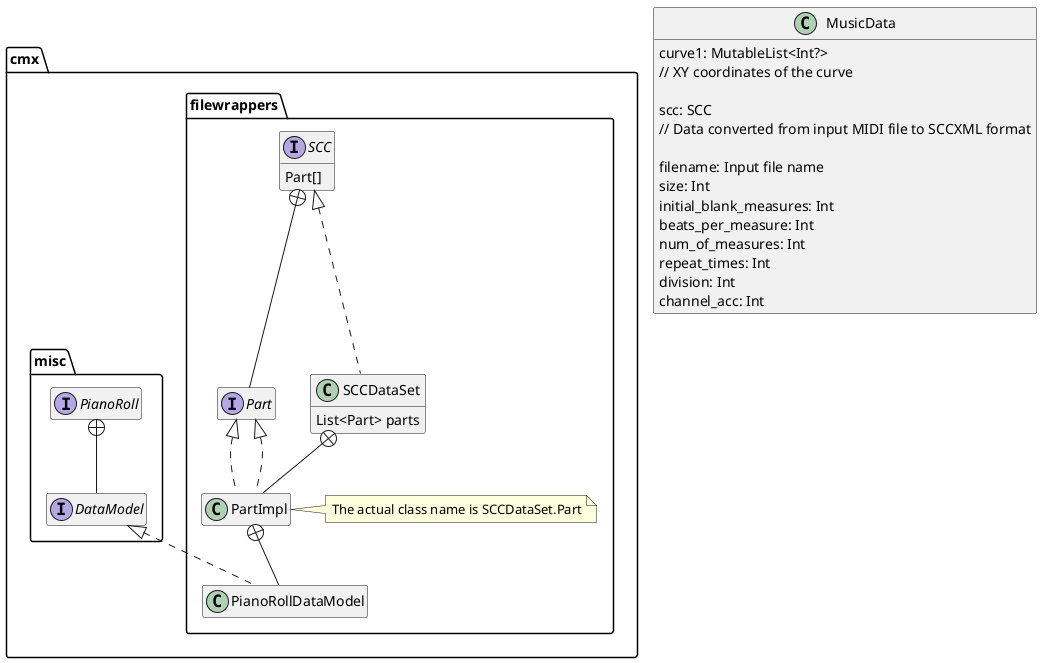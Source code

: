 @startuml
'https://plantuml.com/class-diagram
hide empty members

class MusicData {
    curve1: MutableList<Int?>
    // XY coordinates of the curve

    scc: SCC
    // Data converted from input MIDI file to SCCXML format

    filename: Input file name
    size: Int
    initial_blank_measures: Int
    beats_per_measure: Int
    num_of_measures: Int
    repeat_times: Int
    division: Int
    channel_acc: Int
}

package "cmx" {
    package "filewrappers" {
        interface SCC {
            Part[]
        }
        interface Part
        SCC +-- Part
        class SCCDataSet implements SCC {
            List<Part> parts
        }
        class PartImpl implements Part
        SCCDataSet +-- PartImpl
        note right of PartImpl
            The actual class name is SCCDataSet.Part
        end note

        class PianoRollDataModel implements cmx.misc.DataModel
        class PartImpl implements Part
        PartImpl +-- PianoRollDataModel
    }
    package "misc" {
        interface PianoRoll {
        }
        interface DataModel
        PianoRoll +-- DataModel
    }
}

@enduml
